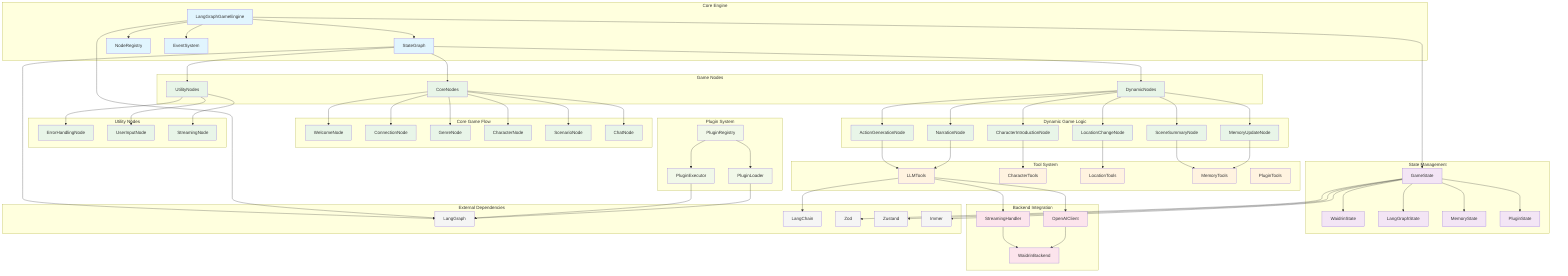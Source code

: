 graph TD
    %% Core Engine Layer
    subgraph "Core Engine"
        A[LangGraphGameEngine]
        B[StateGraph]
        C[NodeRegistry]
        D[EventSystem]
    end
    
    %% State Management Layer
    subgraph "State Management"
        E[GameState]
        F[WaidrinState]
        G[LangGraphState]
        H[MemoryState]
        I[PluginState]
    end
    
    %% Node Layer
    subgraph "Game Nodes"
        J[CoreNodes]
        K[DynamicNodes]
        L[UtilityNodes]
    end
    
    subgraph "Core Game Flow"
        M[WelcomeNode]
        N[ConnectionNode]
        O[GenreNode]
        P[CharacterNode]
        Q[ScenarioNode]
        R[ChatNode]
    end
    
    subgraph "Dynamic Game Logic"
        S[NarrationNode]
        T[ActionGenerationNode]
        U[LocationChangeNode]
        V[CharacterIntroductionNode]
        W[MemoryUpdateNode]
        X[SceneSummaryNode]
    end
    
    subgraph "Utility Nodes"
        Y[ErrorHandlingNode]
        Z[UserInputNode]
        AA[StreamingNode]
    end
    
    %% Tool Layer
    subgraph "Tool System"
        BB[LLMTools]
        CC[CharacterTools]
        DD[LocationTools]
        EE[MemoryTools]
        FF[PluginTools]
    end
    
    %% Backend Layer
    subgraph "Backend Integration"
        GG[WaidrinBackend]
        HH[OpenAIClient]
        II[StreamingHandler]
    end
    
    %% Plugin Layer
    subgraph "Plugin System"
        JJ[PluginRegistry]
        KK[PluginLoader]
        LL[PluginExecutor]
    end
    
    %% External Dependencies
    subgraph "External Dependencies"
        MM[LangGraph]
        NN[LangChain]
        OO[Zod]
        PP[Zustand]
        QQ[Immer]
    end
    
    %% Core Engine Connections
    A --> B
    A --> C
    A --> D
    A --> E
    
    %% State Management Connections
    E --> F
    E --> G
    E --> H
    E --> I
    
    %% Node System Connections
    B --> J
    B --> K
    B --> L
    
    J --> M
    J --> N
    J --> O
    J --> P
    J --> Q
    J --> R
    
    K --> S
    K --> T
    K --> U
    K --> V
    K --> W
    K --> X
    
    L --> Y
    L --> Z
    L --> AA
    
    %% Tool System Connections
    S --> BB
    T --> BB
    U --> DD
    V --> CC
    W --> EE
    X --> EE
    
    %% Backend Connections
    BB --> HH
    BB --> II
    HH --> GG
    II --> GG
    
    %% Plugin Connections
    JJ --> KK
    JJ --> LL
    KK --> MM
    LL --> MM
    
    %% External Dependencies
    A --> MM
    B --> MM
    E --> OO
    E --> PP
    E --> QQ
    BB --> NN
    
    %% Styling
    classDef coreEngine fill:#e1f5fe
    classDef stateManagement fill:#f3e5f5
    classDef gameNodes fill:#e8f5e8
    classDef toolSystem fill:#fff3e0
    classDef backend fill:#fce4ec
    classDef plugin fill:#f1f8e9
    classDef external fill:#f5f5f5
    
    class A,B,C,D coreEngine
    class E,F,G,H,I stateManagement
    class J,K,L,M,N,O,P,Q,R,S,T,U,V,W,X,Y,Z,AA gameNodes
    class BB,CC,DD,EE,FF toolSystem
    class GG,HH,II backend
    class JJ,KK,LL plugin
    class MM,NN,OO,PP,QQ external